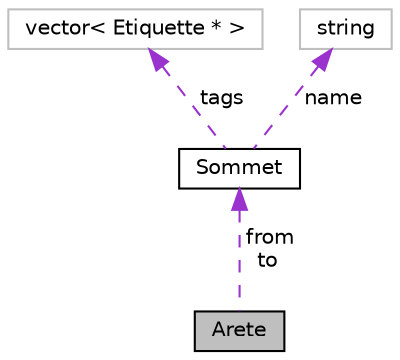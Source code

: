 digraph "Arete"
{
  edge [fontname="Helvetica",fontsize="10",labelfontname="Helvetica",labelfontsize="10"];
  node [fontname="Helvetica",fontsize="10",shape=record];
  Node1 [label="Arete",height=0.2,width=0.4,color="black", fillcolor="grey75", style="filled", fontcolor="black"];
  Node2 -> Node1 [dir="back",color="darkorchid3",fontsize="10",style="dashed",label=" from\nto" ,fontname="Helvetica"];
  Node2 [label="Sommet",height=0.2,width=0.4,color="black", fillcolor="white", style="filled",URL="$class_sommet.html"];
  Node3 -> Node2 [dir="back",color="darkorchid3",fontsize="10",style="dashed",label=" tags" ,fontname="Helvetica"];
  Node3 [label="vector\< Etiquette * \>",height=0.2,width=0.4,color="grey75", fillcolor="white", style="filled"];
  Node4 -> Node2 [dir="back",color="darkorchid3",fontsize="10",style="dashed",label=" name" ,fontname="Helvetica"];
  Node4 [label="string",height=0.2,width=0.4,color="grey75", fillcolor="white", style="filled"];
}
